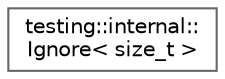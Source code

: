 digraph "Graphical Class Hierarchy"
{
 // LATEX_PDF_SIZE
  bgcolor="transparent";
  edge [fontname=Helvetica,fontsize=10,labelfontname=Helvetica,labelfontsize=10];
  node [fontname=Helvetica,fontsize=10,shape=box,height=0.2,width=0.4];
  rankdir="LR";
  Node0 [id="Node000000",label="testing::internal::\lIgnore\< size_t \>",height=0.2,width=0.4,color="grey40", fillcolor="white", style="filled",URL="$structtesting_1_1internal_1_1Ignore.html",tooltip=" "];
}
